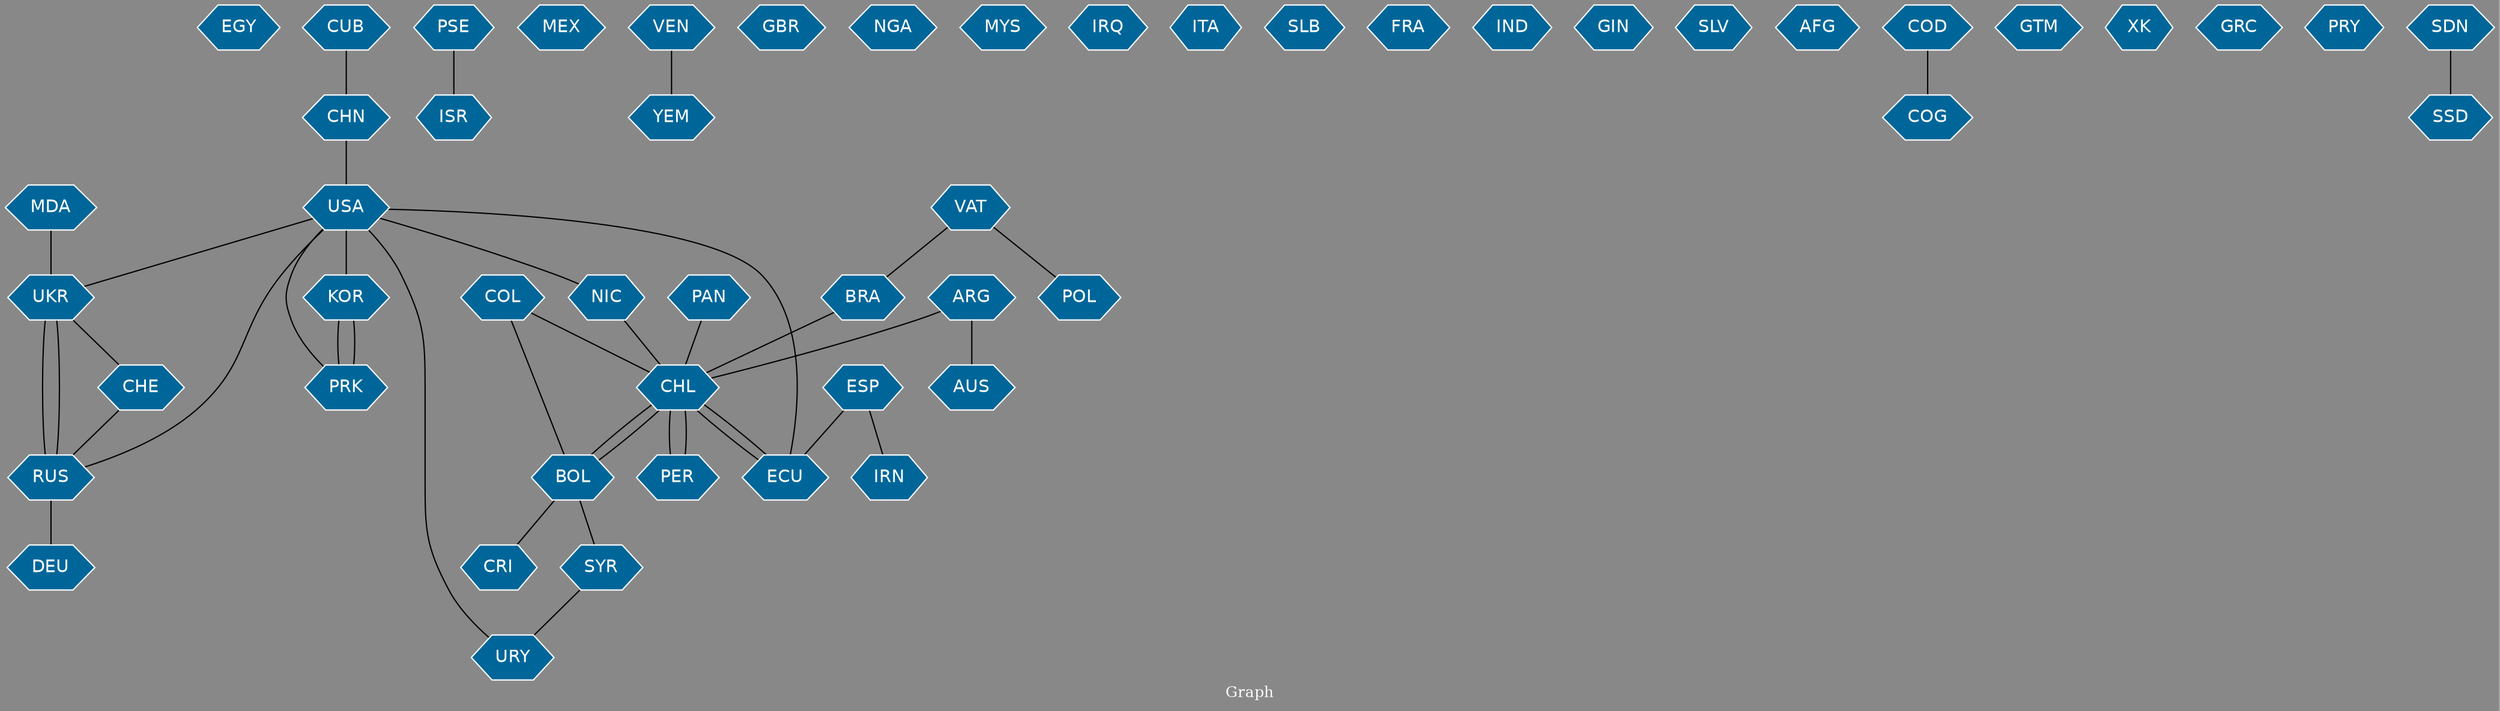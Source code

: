 // Countries together in item graph
graph {
	graph [bgcolor="#888888" fontcolor=white fontsize=12 label="Graph" outputorder=edgesfirst overlap=prism]
	node [color=white fillcolor="#006699" fontcolor=white fontname=Helvetica shape=hexagon style=filled]
	edge [arrowhead=open color=black fontcolor=white fontname=Courier fontsize=12]
		EGY [label=EGY]
		UKR [label=UKR]
		PSE [label=PSE]
		MEX [label=MEX]
		PRK [label=PRK]
		NIC [label=NIC]
		CHN [label=CHN]
		USA [label=USA]
		VEN [label=VEN]
		SYR [label=SYR]
		URY [label=URY]
		CHL [label=CHL]
		RUS [label=RUS]
		BRA [label=BRA]
		ARG [label=ARG]
		CUB [label=CUB]
		GBR [label=GBR]
		KOR [label=KOR]
		ISR [label=ISR]
		NGA [label=NGA]
		PAN [label=PAN]
		ESP [label=ESP]
		MYS [label=MYS]
		PER [label=PER]
		CRI [label=CRI]
		COL [label=COL]
		VAT [label=VAT]
		YEM [label=YEM]
		BOL [label=BOL]
		IRQ [label=IRQ]
		ECU [label=ECU]
		ITA [label=ITA]
		SLB [label=SLB]
		FRA [label=FRA]
		IND [label=IND]
		GIN [label=GIN]
		SLV [label=SLV]
		DEU [label=DEU]
		AFG [label=AFG]
		COD [label=COD]
		COG [label=COG]
		GTM [label=GTM]
		AUS [label=AUS]
		IRN [label=IRN]
		XK [label=XK]
		GRC [label=GRC]
		CHE [label=CHE]
		PRY [label=PRY]
		MDA [label=MDA]
		SDN [label=SDN]
		SSD [label=SSD]
		POL [label=POL]
			CUB -- CHN [weight=1]
			CHL -- PER [weight=1]
			KOR -- PRK [weight=1]
			UKR -- RUS [weight=10]
			VAT -- BRA [weight=1]
			CHN -- USA [weight=1]
			CHE -- RUS [weight=1]
			VEN -- YEM [weight=1]
			NIC -- CHL [weight=1]
			ECU -- CHL [weight=1]
			BRA -- CHL [weight=1]
			USA -- NIC [weight=1]
			CHL -- ECU [weight=1]
			SYR -- URY [weight=1]
			UKR -- CHE [weight=1]
			PER -- CHL [weight=3]
			ARG -- AUS [weight=1]
			ARG -- CHL [weight=1]
			VAT -- POL [weight=1]
			BOL -- CRI [weight=1]
			PAN -- CHL [weight=1]
			PRK -- KOR [weight=1]
			RUS -- DEU [weight=1]
			USA -- RUS [weight=1]
			BOL -- CHL [weight=1]
			PSE -- ISR [weight=2]
			ESP -- IRN [weight=1]
			SDN -- SSD [weight=2]
			MDA -- UKR [weight=1]
			CHL -- BOL [weight=1]
			USA -- URY [weight=1]
			RUS -- UKR [weight=10]
			COD -- COG [weight=1]
			COL -- BOL [weight=1]
			ESP -- ECU [weight=1]
			PRK -- USA [weight=1]
			COL -- CHL [weight=1]
			ECU -- USA [weight=1]
			USA -- UKR [weight=1]
			USA -- KOR [weight=1]
			BOL -- SYR [weight=1]
}